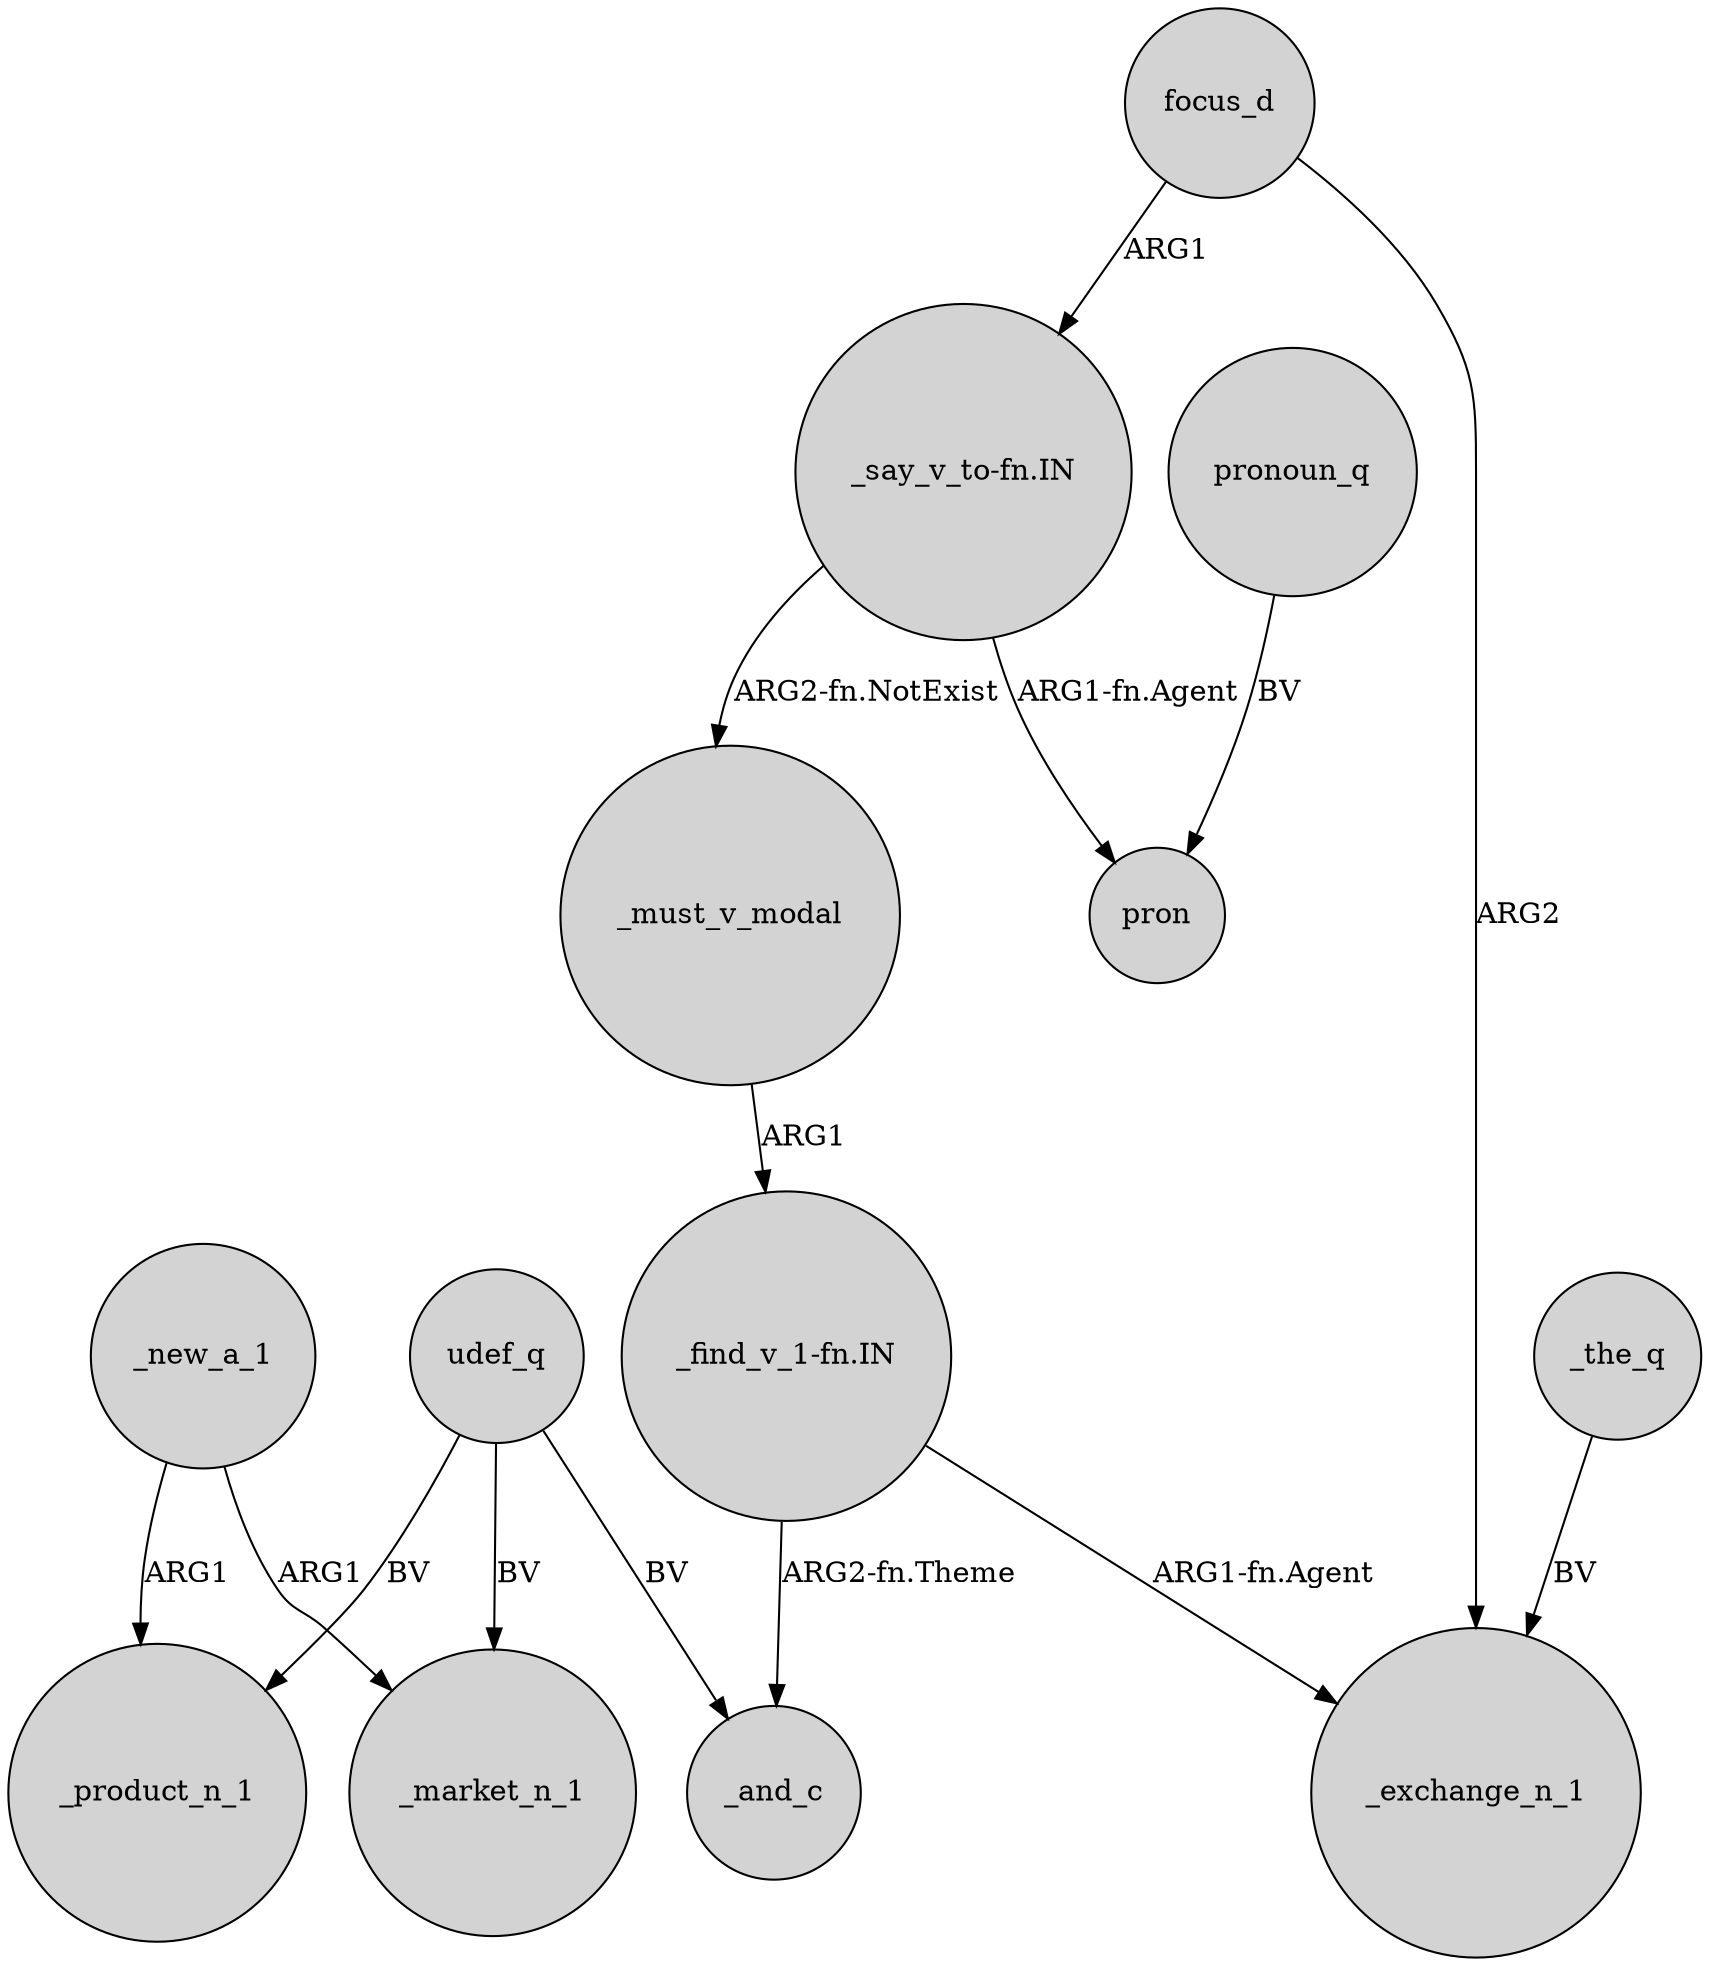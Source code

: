 digraph {
	node [shape=circle style=filled]
	udef_q -> _product_n_1 [label=BV]
	"_find_v_1-fn.IN" -> _exchange_n_1 [label="ARG1-fn.Agent"]
	"_say_v_to-fn.IN" -> _must_v_modal [label="ARG2-fn.NotExist"]
	"_find_v_1-fn.IN" -> _and_c [label="ARG2-fn.Theme"]
	udef_q -> _market_n_1 [label=BV]
	_must_v_modal -> "_find_v_1-fn.IN" [label=ARG1]
	udef_q -> _and_c [label=BV]
	_new_a_1 -> _market_n_1 [label=ARG1]
	focus_d -> _exchange_n_1 [label=ARG2]
	_new_a_1 -> _product_n_1 [label=ARG1]
	_the_q -> _exchange_n_1 [label=BV]
	focus_d -> "_say_v_to-fn.IN" [label=ARG1]
	"_say_v_to-fn.IN" -> pron [label="ARG1-fn.Agent"]
	pronoun_q -> pron [label=BV]
}
